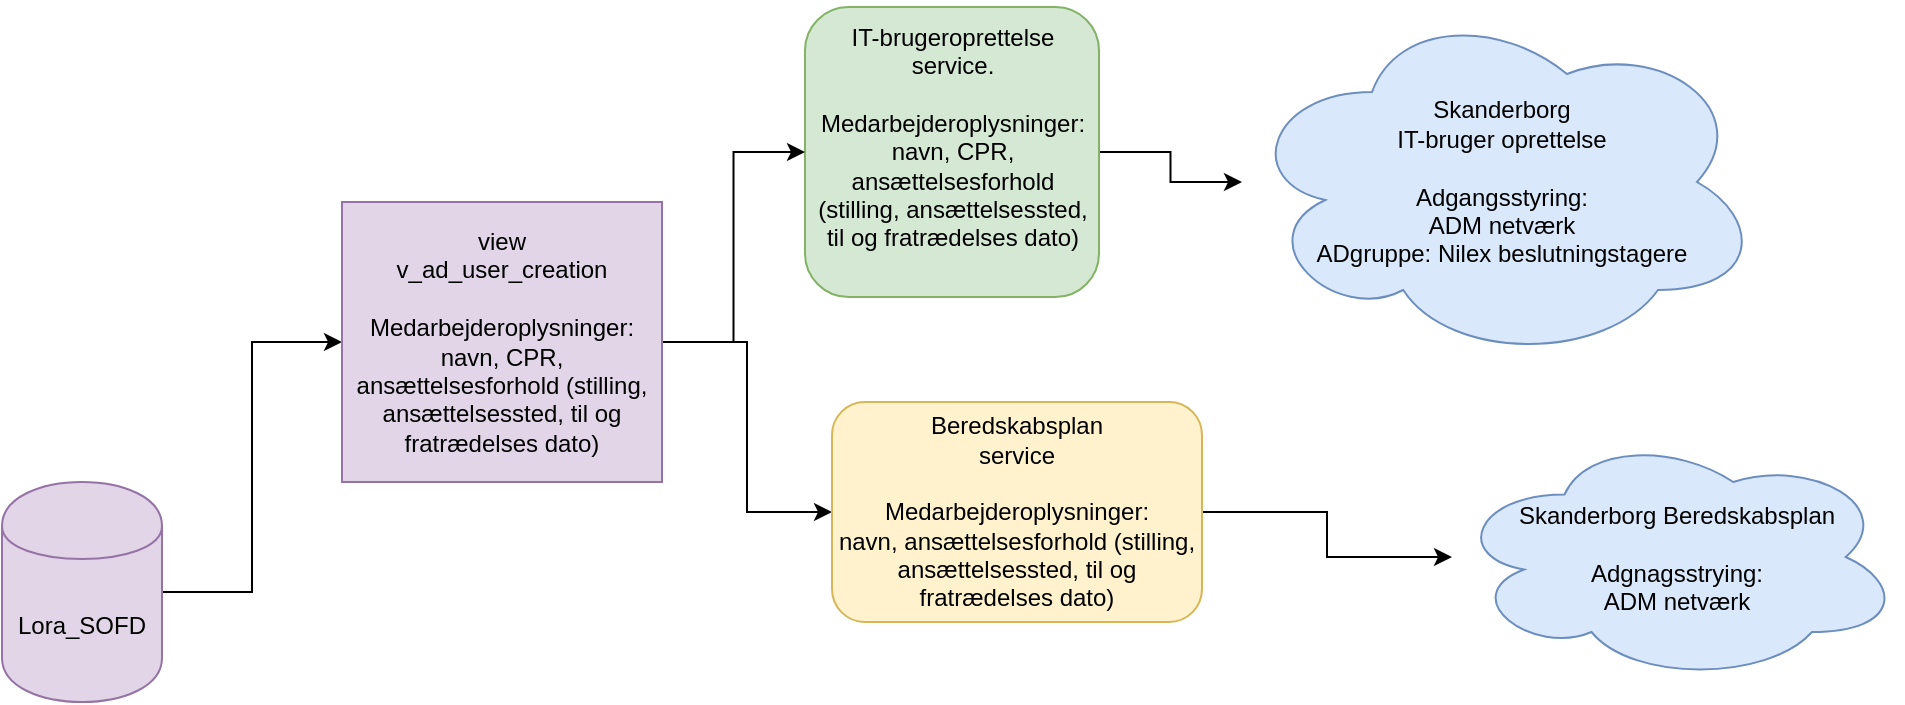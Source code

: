 <mxfile version="10.5.3" type="github"><diagram id="5Qx0ivH-IUL0j9F_Laxc" name="Page-1"><mxGraphModel dx="1394" dy="771" grid="1" gridSize="10" guides="1" tooltips="1" connect="1" arrows="1" fold="1" page="1" pageScale="1" pageWidth="827" pageHeight="1169" math="0" shadow="0"><root><mxCell id="0"/><mxCell id="1" parent="0"/><mxCell id="u9L4m_hQ7UXCB2CVpxUj-7" style="edgeStyle=orthogonalEdgeStyle;rounded=0;orthogonalLoop=1;jettySize=auto;html=1;entryX=0;entryY=0.5;entryDx=0;entryDy=0;" parent="1" source="u9L4m_hQ7UXCB2CVpxUj-1" target="u9L4m_hQ7UXCB2CVpxUj-6" edge="1"><mxGeometry relative="1" as="geometry"/></mxCell><mxCell id="u9L4m_hQ7UXCB2CVpxUj-1" value="Lora_SOFD" style="shape=cylinder;whiteSpace=wrap;html=1;boundedLbl=1;backgroundOutline=1;fillColor=#e1d5e7;strokeColor=#9673a6;" parent="1" vertex="1"><mxGeometry x="70" y="240" width="80" height="110" as="geometry"/></mxCell><mxCell id="u9L4m_hQ7UXCB2CVpxUj-9" style="edgeStyle=orthogonalEdgeStyle;rounded=0;orthogonalLoop=1;jettySize=auto;html=1;" parent="1" source="u9L4m_hQ7UXCB2CVpxUj-2" target="u9L4m_hQ7UXCB2CVpxUj-4" edge="1"><mxGeometry relative="1" as="geometry"/></mxCell><mxCell id="u9L4m_hQ7UXCB2CVpxUj-2" value="&lt;div&gt;IT-brugeroprettelse service.&lt;/div&gt;&lt;div&gt;&lt;br&gt;&lt;/div&gt;&lt;div&gt;&lt;div&gt;Medarbejderoplysninger:&lt;br&gt;&lt;/div&gt;navn, CPR, ansættelsesforhold (stilling, ansættelsessted, til og fratrædelses dato)&lt;/div&gt;&lt;div&gt;&lt;br&gt;&lt;/div&gt;" style="rounded=1;whiteSpace=wrap;html=1;fillColor=#d5e8d4;strokeColor=#82b366;" parent="1" vertex="1"><mxGeometry x="471.5" y="2.5" width="147" height="145" as="geometry"/></mxCell><mxCell id="u9L4m_hQ7UXCB2CVpxUj-4" value="&lt;div&gt;Skanderborg&lt;/div&gt;&lt;div&gt;IT-bruger oprettelse&lt;/div&gt;&lt;div&gt;&lt;br&gt;&lt;/div&gt;&lt;div&gt;Adgangsstyring:&lt;br&gt;&lt;/div&gt;&lt;div&gt;ADM netværk&lt;/div&gt;&lt;div&gt;ADgruppe: Nilex beslutningstagere&lt;br&gt;&lt;/div&gt;" style="ellipse;shape=cloud;whiteSpace=wrap;html=1;fillColor=#dae8fc;strokeColor=#6c8ebf;" parent="1" vertex="1"><mxGeometry x="690" width="260" height="180" as="geometry"/></mxCell><mxCell id="u9L4m_hQ7UXCB2CVpxUj-8" style="edgeStyle=orthogonalEdgeStyle;rounded=0;orthogonalLoop=1;jettySize=auto;html=1;entryX=0;entryY=0.5;entryDx=0;entryDy=0;" parent="1" source="u9L4m_hQ7UXCB2CVpxUj-6" target="u9L4m_hQ7UXCB2CVpxUj-2" edge="1"><mxGeometry relative="1" as="geometry"/></mxCell><mxCell id="u9L4m_hQ7UXCB2CVpxUj-11" style="edgeStyle=orthogonalEdgeStyle;rounded=0;orthogonalLoop=1;jettySize=auto;html=1;entryX=0;entryY=0.5;entryDx=0;entryDy=0;" parent="1" source="u9L4m_hQ7UXCB2CVpxUj-6" target="u9L4m_hQ7UXCB2CVpxUj-10" edge="1"><mxGeometry relative="1" as="geometry"/></mxCell><mxCell id="u9L4m_hQ7UXCB2CVpxUj-6" value="&lt;div&gt;view&lt;/div&gt;&lt;div&gt;v_ad_user_creation&lt;/div&gt;&lt;div&gt;&lt;br&gt;&lt;/div&gt;&lt;div&gt;&lt;div&gt;Medarbejderoplysninger:&lt;br&gt;&lt;/div&gt;navn, CPR, ansættelsesforhold (stilling, ansættelsessted, til og fratrædelses dato)&lt;/div&gt;" style="rounded=0;whiteSpace=wrap;html=1;fillColor=#e1d5e7;strokeColor=#9673a6;" parent="1" vertex="1"><mxGeometry x="240" y="100" width="160" height="140" as="geometry"/></mxCell><mxCell id="u9L4m_hQ7UXCB2CVpxUj-14" style="edgeStyle=orthogonalEdgeStyle;rounded=0;orthogonalLoop=1;jettySize=auto;html=1;" parent="1" source="u9L4m_hQ7UXCB2CVpxUj-10" target="u9L4m_hQ7UXCB2CVpxUj-12" edge="1"><mxGeometry relative="1" as="geometry"/></mxCell><mxCell id="u9L4m_hQ7UXCB2CVpxUj-10" value="&lt;div&gt;Beredskabsplan&lt;/div&gt;&lt;div&gt;service&lt;/div&gt;&lt;div&gt;&lt;br&gt;&lt;/div&gt;&lt;div&gt;&lt;div&gt;Medarbejderoplysninger:&lt;br&gt;&lt;/div&gt;navn, ansættelsesforhold (stilling, ansættelsessted, til og fratrædelses dato)&lt;/div&gt;" style="rounded=1;whiteSpace=wrap;html=1;fillColor=#fff2cc;strokeColor=#d6b656;" parent="1" vertex="1"><mxGeometry x="485" y="200" width="185" height="110" as="geometry"/></mxCell><mxCell id="u9L4m_hQ7UXCB2CVpxUj-12" value="&lt;div&gt;Skanderborg Beredskabsplan&lt;/div&gt;&lt;div&gt;&lt;br&gt;&lt;/div&gt;&lt;div&gt;Adgnagsstrying:&lt;br&gt;&lt;/div&gt;&lt;div&gt;ADM netværk&lt;br&gt;&lt;/div&gt;" style="ellipse;shape=cloud;whiteSpace=wrap;html=1;rounded=1;fillColor=#dae8fc;strokeColor=#6c8ebf;" parent="1" vertex="1"><mxGeometry x="795" y="215" width="225" height="125" as="geometry"/></mxCell></root></mxGraphModel></diagram></mxfile>